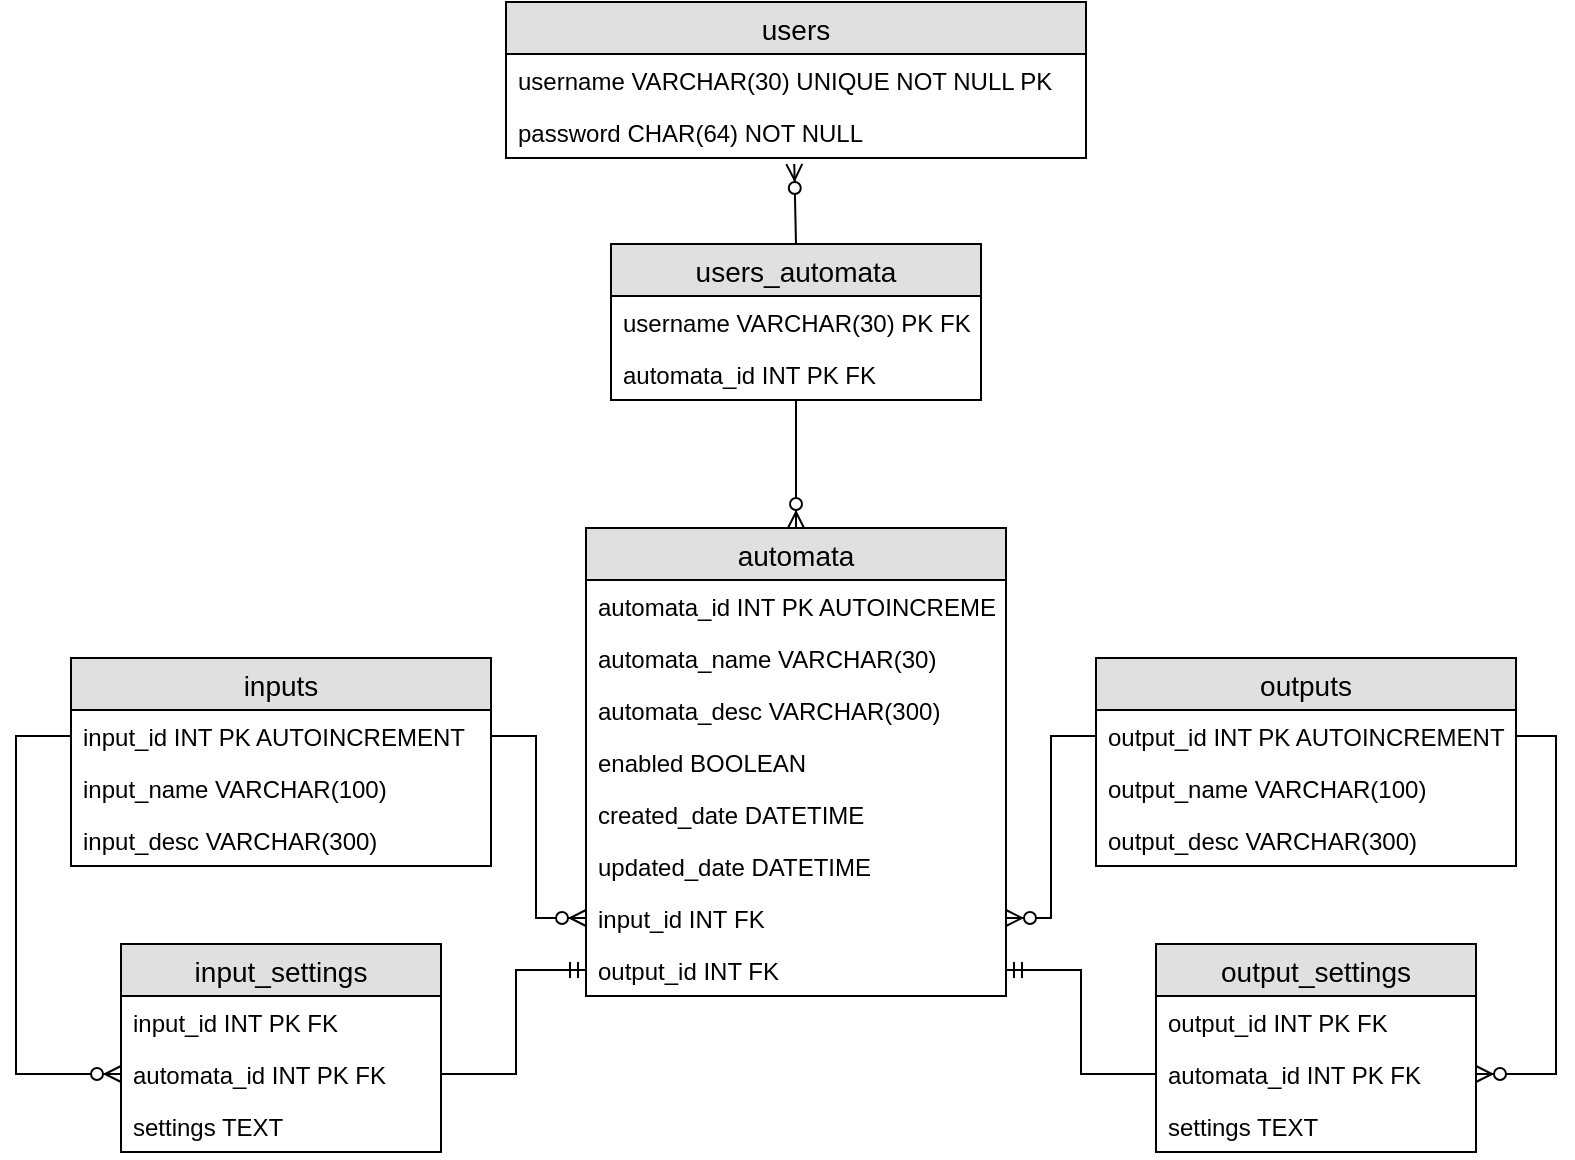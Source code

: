 <mxfile version="10.7.5" type="device"><diagram id="YfpW9o1NooS9sq10jCnv" name="Page-1"><mxGraphModel dx="1058" dy="553" grid="1" gridSize="10" guides="1" tooltips="1" connect="1" arrows="1" fold="1" page="1" pageScale="1" pageWidth="850" pageHeight="1100" math="0" shadow="0"><root><mxCell id="0"/><mxCell id="1" parent="0"/><mxCell id="XT-BzwZhQajzsgBu3vDY-1" value="users" style="swimlane;fontStyle=0;childLayout=stackLayout;horizontal=1;startSize=26;fillColor=#e0e0e0;horizontalStack=0;resizeParent=1;resizeParentMax=0;resizeLast=0;collapsible=1;marginBottom=0;swimlaneFillColor=#ffffff;align=center;fontSize=14;" parent="1" vertex="1"><mxGeometry x="285" y="49" width="290" height="78" as="geometry"/></mxCell><mxCell id="XT-BzwZhQajzsgBu3vDY-2" value="username VARCHAR(30) UNIQUE NOT NULL PK" style="text;strokeColor=none;fillColor=none;spacingLeft=4;spacingRight=4;overflow=hidden;rotatable=0;points=[[0,0.5],[1,0.5]];portConstraint=eastwest;fontSize=12;" parent="XT-BzwZhQajzsgBu3vDY-1" vertex="1"><mxGeometry y="26" width="290" height="26" as="geometry"/></mxCell><mxCell id="XT-BzwZhQajzsgBu3vDY-3" value="password CHAR(64) NOT NULL&#10;" style="text;strokeColor=none;fillColor=none;spacingLeft=4;spacingRight=4;overflow=hidden;rotatable=0;points=[[0,0.5],[1,0.5]];portConstraint=eastwest;fontSize=12;" parent="XT-BzwZhQajzsgBu3vDY-1" vertex="1"><mxGeometry y="52" width="290" height="26" as="geometry"/></mxCell><mxCell id="XT-BzwZhQajzsgBu3vDY-6" style="edgeStyle=orthogonalEdgeStyle;rounded=0;html=1;endArrow=ERzeroToMany;endFill=1;jettySize=auto;orthogonalLoop=1;exitX=0.5;exitY=0;exitDx=0;exitDy=0;entryX=0.497;entryY=1.115;entryDx=0;entryDy=0;entryPerimeter=0;" parent="1" source="XT-BzwZhQajzsgBu3vDY-8" target="XT-BzwZhQajzsgBu3vDY-3" edge="1"><mxGeometry relative="1" as="geometry"><mxPoint x="140" y="309" as="sourcePoint"/><mxPoint x="460" y="150" as="targetPoint"/><Array as="points"><mxPoint x="429" y="170"/></Array></mxGeometry></mxCell><mxCell id="XT-BzwZhQajzsgBu3vDY-7" value="" style="edgeStyle=orthogonalEdgeStyle;rounded=0;html=1;endArrow=ERzeroToMany;endFill=1;jettySize=auto;orthogonalLoop=1;entryX=0.5;entryY=0;exitX=0.5;exitY=1;entryDx=0;entryDy=0;exitDx=0;exitDy=0;" parent="1" source="XT-BzwZhQajzsgBu3vDY-8" target="XT-BzwZhQajzsgBu3vDY-12" edge="1"><mxGeometry relative="1" as="geometry"><Array as="points"><mxPoint x="430" y="300"/><mxPoint x="430" y="300"/></Array></mxGeometry></mxCell><mxCell id="XT-BzwZhQajzsgBu3vDY-8" value="users_automata" style="swimlane;fontStyle=0;childLayout=stackLayout;horizontal=1;startSize=26;fillColor=#e0e0e0;horizontalStack=0;resizeParent=1;resizeParentMax=0;resizeLast=0;collapsible=1;marginBottom=0;swimlaneFillColor=#ffffff;align=center;fontSize=14;" parent="1" vertex="1"><mxGeometry x="337.5" y="170" width="185" height="78" as="geometry"/></mxCell><mxCell id="XT-BzwZhQajzsgBu3vDY-9" value="username VARCHAR(30) PK FK" style="text;strokeColor=none;fillColor=none;spacingLeft=4;spacingRight=4;overflow=hidden;rotatable=0;points=[[0,0.5],[1,0.5]];portConstraint=eastwest;fontSize=12;" parent="XT-BzwZhQajzsgBu3vDY-8" vertex="1"><mxGeometry y="26" width="185" height="26" as="geometry"/></mxCell><mxCell id="XT-BzwZhQajzsgBu3vDY-10" value="automata_id INT PK FK" style="text;strokeColor=none;fillColor=none;spacingLeft=4;spacingRight=4;overflow=hidden;rotatable=0;points=[[0,0.5],[1,0.5]];portConstraint=eastwest;fontSize=12;" parent="XT-BzwZhQajzsgBu3vDY-8" vertex="1"><mxGeometry y="52" width="185" height="26" as="geometry"/></mxCell><mxCell id="XT-BzwZhQajzsgBu3vDY-12" value="automata" style="swimlane;fontStyle=0;childLayout=stackLayout;horizontal=1;startSize=26;fillColor=#e0e0e0;horizontalStack=0;resizeParent=1;resizeParentMax=0;resizeLast=0;collapsible=1;marginBottom=0;swimlaneFillColor=#ffffff;align=center;fontSize=14;" parent="1" vertex="1"><mxGeometry x="325" y="312" width="210" height="234" as="geometry"/></mxCell><mxCell id="XT-BzwZhQajzsgBu3vDY-13" value="automata_id INT PK AUTOINCREMENT" style="text;strokeColor=none;fillColor=none;spacingLeft=4;spacingRight=4;overflow=hidden;rotatable=0;points=[[0,0.5],[1,0.5]];portConstraint=eastwest;fontSize=12;" parent="XT-BzwZhQajzsgBu3vDY-12" vertex="1"><mxGeometry y="26" width="210" height="26" as="geometry"/></mxCell><mxCell id="XT-BzwZhQajzsgBu3vDY-14" value="automata_name VARCHAR(30) " style="text;strokeColor=none;fillColor=none;spacingLeft=4;spacingRight=4;overflow=hidden;rotatable=0;points=[[0,0.5],[1,0.5]];portConstraint=eastwest;fontSize=12;" parent="XT-BzwZhQajzsgBu3vDY-12" vertex="1"><mxGeometry y="52" width="210" height="26" as="geometry"/></mxCell><mxCell id="XT-BzwZhQajzsgBu3vDY-15" value="automata_desc VARCHAR(300)&#10;" style="text;strokeColor=none;fillColor=none;spacingLeft=4;spacingRight=4;overflow=hidden;rotatable=0;points=[[0,0.5],[1,0.5]];portConstraint=eastwest;fontSize=12;" parent="XT-BzwZhQajzsgBu3vDY-12" vertex="1"><mxGeometry y="78" width="210" height="26" as="geometry"/></mxCell><mxCell id="XT-BzwZhQajzsgBu3vDY-16" value="enabled BOOLEAN&#10;" style="text;strokeColor=none;fillColor=none;spacingLeft=4;spacingRight=4;overflow=hidden;rotatable=0;points=[[0,0.5],[1,0.5]];portConstraint=eastwest;fontSize=12;" parent="XT-BzwZhQajzsgBu3vDY-12" vertex="1"><mxGeometry y="104" width="210" height="26" as="geometry"/></mxCell><mxCell id="WNWqsLhHGON81BbW4UY7-2" value="created_date DATETIME&#10;" style="text;strokeColor=none;fillColor=none;spacingLeft=4;spacingRight=4;overflow=hidden;rotatable=0;points=[[0,0.5],[1,0.5]];portConstraint=eastwest;fontSize=12;" parent="XT-BzwZhQajzsgBu3vDY-12" vertex="1"><mxGeometry y="130" width="210" height="26" as="geometry"/></mxCell><mxCell id="WNWqsLhHGON81BbW4UY7-1" value="updated_date DATETIME&#10;" style="text;strokeColor=none;fillColor=none;spacingLeft=4;spacingRight=4;overflow=hidden;rotatable=0;points=[[0,0.5],[1,0.5]];portConstraint=eastwest;fontSize=12;" parent="XT-BzwZhQajzsgBu3vDY-12" vertex="1"><mxGeometry y="156" width="210" height="26" as="geometry"/></mxCell><mxCell id="XT-BzwZhQajzsgBu3vDY-17" value="input_id INT FK&#10;" style="text;strokeColor=none;fillColor=none;spacingLeft=4;spacingRight=4;overflow=hidden;rotatable=0;points=[[0,0.5],[1,0.5]];portConstraint=eastwest;fontSize=12;" parent="XT-BzwZhQajzsgBu3vDY-12" vertex="1"><mxGeometry y="182" width="210" height="26" as="geometry"/></mxCell><mxCell id="XT-BzwZhQajzsgBu3vDY-52" value="output_id INT FK&#10;" style="text;strokeColor=none;fillColor=none;spacingLeft=4;spacingRight=4;overflow=hidden;rotatable=0;points=[[0,0.5],[1,0.5]];portConstraint=eastwest;fontSize=12;" parent="XT-BzwZhQajzsgBu3vDY-12" vertex="1"><mxGeometry y="208" width="210" height="26" as="geometry"/></mxCell><mxCell id="XT-BzwZhQajzsgBu3vDY-24" value="input_settings" style="swimlane;fontStyle=0;childLayout=stackLayout;horizontal=1;startSize=26;fillColor=#e0e0e0;horizontalStack=0;resizeParent=1;resizeParentMax=0;resizeLast=0;collapsible=1;marginBottom=0;swimlaneFillColor=#ffffff;align=center;fontSize=14;" parent="1" vertex="1"><mxGeometry x="92.5" y="520" width="160" height="104" as="geometry"/></mxCell><mxCell id="XT-BzwZhQajzsgBu3vDY-25" value="input_id INT PK FK" style="text;strokeColor=none;fillColor=none;spacingLeft=4;spacingRight=4;overflow=hidden;rotatable=0;points=[[0,0.5],[1,0.5]];portConstraint=eastwest;fontSize=12;" parent="XT-BzwZhQajzsgBu3vDY-24" vertex="1"><mxGeometry y="26" width="160" height="26" as="geometry"/></mxCell><mxCell id="XT-BzwZhQajzsgBu3vDY-26" value="automata_id INT PK FK&#10;" style="text;strokeColor=none;fillColor=none;spacingLeft=4;spacingRight=4;overflow=hidden;rotatable=0;points=[[0,0.5],[1,0.5]];portConstraint=eastwest;fontSize=12;" parent="XT-BzwZhQajzsgBu3vDY-24" vertex="1"><mxGeometry y="52" width="160" height="26" as="geometry"/></mxCell><mxCell id="XT-BzwZhQajzsgBu3vDY-27" value="settings TEXT&#10;" style="text;strokeColor=none;fillColor=none;spacingLeft=4;spacingRight=4;overflow=hidden;rotatable=0;points=[[0,0.5],[1,0.5]];portConstraint=eastwest;fontSize=12;" parent="XT-BzwZhQajzsgBu3vDY-24" vertex="1"><mxGeometry y="78" width="160" height="26" as="geometry"/></mxCell><mxCell id="XT-BzwZhQajzsgBu3vDY-34" style="edgeStyle=orthogonalEdgeStyle;rounded=0;html=1;exitX=0;exitY=0.5;entryX=1;entryY=0.5;endArrow=ERzeroToMany;endFill=1;jettySize=auto;orthogonalLoop=1;entryDx=0;entryDy=0;exitDx=0;exitDy=0;" parent="1" source="XT-BzwZhQajzsgBu3vDY-66" target="XT-BzwZhQajzsgBu3vDY-17" edge="1"><mxGeometry relative="1" as="geometry"/></mxCell><mxCell id="XT-BzwZhQajzsgBu3vDY-53" value="inputs" style="swimlane;fontStyle=0;childLayout=stackLayout;horizontal=1;startSize=26;fillColor=#e0e0e0;horizontalStack=0;resizeParent=1;resizeParentMax=0;resizeLast=0;collapsible=1;marginBottom=0;swimlaneFillColor=#ffffff;align=center;fontSize=14;" parent="1" vertex="1"><mxGeometry x="67.5" y="377" width="210" height="104" as="geometry"/></mxCell><mxCell id="XT-BzwZhQajzsgBu3vDY-54" value="input_id INT PK AUTOINCREMENT" style="text;strokeColor=none;fillColor=none;spacingLeft=4;spacingRight=4;overflow=hidden;rotatable=0;points=[[0,0.5],[1,0.5]];portConstraint=eastwest;fontSize=12;" parent="XT-BzwZhQajzsgBu3vDY-53" vertex="1"><mxGeometry y="26" width="210" height="26" as="geometry"/></mxCell><mxCell id="XT-BzwZhQajzsgBu3vDY-55" value="input_name VARCHAR(100)" style="text;strokeColor=none;fillColor=none;spacingLeft=4;spacingRight=4;overflow=hidden;rotatable=0;points=[[0,0.5],[1,0.5]];portConstraint=eastwest;fontSize=12;" parent="XT-BzwZhQajzsgBu3vDY-53" vertex="1"><mxGeometry y="52" width="210" height="26" as="geometry"/></mxCell><mxCell id="XT-BzwZhQajzsgBu3vDY-56" value="input_desc VARCHAR(300)&#10;" style="text;strokeColor=none;fillColor=none;spacingLeft=4;spacingRight=4;overflow=hidden;rotatable=0;points=[[0,0.5],[1,0.5]];portConstraint=eastwest;fontSize=12;" parent="XT-BzwZhQajzsgBu3vDY-53" vertex="1"><mxGeometry y="78" width="210" height="26" as="geometry"/></mxCell><mxCell id="XT-BzwZhQajzsgBu3vDY-64" style="edgeStyle=orthogonalEdgeStyle;rounded=0;html=1;endArrow=ERzeroToMany;endFill=1;jettySize=auto;orthogonalLoop=1;exitX=1;exitY=0.5;exitDx=0;exitDy=0;entryX=0;entryY=0.5;entryDx=0;entryDy=0;" parent="1" source="XT-BzwZhQajzsgBu3vDY-54" target="XT-BzwZhQajzsgBu3vDY-17" edge="1"><mxGeometry relative="1" as="geometry"><mxPoint x="190" y="729" as="targetPoint"/><Array as="points"><mxPoint x="300" y="416"/><mxPoint x="300" y="507"/></Array><mxPoint x="-70" y="499" as="sourcePoint"/></mxGeometry></mxCell><mxCell id="XT-BzwZhQajzsgBu3vDY-65" value="outputs" style="swimlane;fontStyle=0;childLayout=stackLayout;horizontal=1;startSize=26;fillColor=#e0e0e0;horizontalStack=0;resizeParent=1;resizeParentMax=0;resizeLast=0;collapsible=1;marginBottom=0;swimlaneFillColor=#ffffff;align=center;fontSize=14;" parent="1" vertex="1"><mxGeometry x="580" y="377" width="210" height="104" as="geometry"/></mxCell><mxCell id="XT-BzwZhQajzsgBu3vDY-66" value="output_id INT PK AUTOINCREMENT" style="text;strokeColor=none;fillColor=none;spacingLeft=4;spacingRight=4;overflow=hidden;rotatable=0;points=[[0,0.5],[1,0.5]];portConstraint=eastwest;fontSize=12;" parent="XT-BzwZhQajzsgBu3vDY-65" vertex="1"><mxGeometry y="26" width="210" height="26" as="geometry"/></mxCell><mxCell id="XT-BzwZhQajzsgBu3vDY-67" value="output_name VARCHAR(100)" style="text;strokeColor=none;fillColor=none;spacingLeft=4;spacingRight=4;overflow=hidden;rotatable=0;points=[[0,0.5],[1,0.5]];portConstraint=eastwest;fontSize=12;" parent="XT-BzwZhQajzsgBu3vDY-65" vertex="1"><mxGeometry y="52" width="210" height="26" as="geometry"/></mxCell><mxCell id="XT-BzwZhQajzsgBu3vDY-68" value="output_desc VARCHAR(300)&#10;" style="text;strokeColor=none;fillColor=none;spacingLeft=4;spacingRight=4;overflow=hidden;rotatable=0;points=[[0,0.5],[1,0.5]];portConstraint=eastwest;fontSize=12;" parent="XT-BzwZhQajzsgBu3vDY-65" vertex="1"><mxGeometry y="78" width="210" height="26" as="geometry"/></mxCell><mxCell id="XT-BzwZhQajzsgBu3vDY-72" style="edgeStyle=orthogonalEdgeStyle;rounded=0;html=1;endArrow=ERzeroToMany;endFill=1;jettySize=auto;orthogonalLoop=1;entryX=0;entryY=0.5;entryDx=0;entryDy=0;exitX=0;exitY=0.5;exitDx=0;exitDy=0;" parent="1" source="XT-BzwZhQajzsgBu3vDY-54" target="XT-BzwZhQajzsgBu3vDY-26" edge="1"><mxGeometry relative="1" as="geometry"><mxPoint x="335" y="465" as="targetPoint"/><Array as="points"><mxPoint x="40" y="416"/><mxPoint x="40" y="585"/></Array><mxPoint x="-190" y="769" as="sourcePoint"/></mxGeometry></mxCell><mxCell id="XT-BzwZhQajzsgBu3vDY-74" value="output_settings" style="swimlane;fontStyle=0;childLayout=stackLayout;horizontal=1;startSize=26;fillColor=#e0e0e0;horizontalStack=0;resizeParent=1;resizeParentMax=0;resizeLast=0;collapsible=1;marginBottom=0;swimlaneFillColor=#ffffff;align=center;fontSize=14;" parent="1" vertex="1"><mxGeometry x="610" y="520" width="160" height="104" as="geometry"/></mxCell><mxCell id="XT-BzwZhQajzsgBu3vDY-75" value="output_id INT PK FK" style="text;strokeColor=none;fillColor=none;spacingLeft=4;spacingRight=4;overflow=hidden;rotatable=0;points=[[0,0.5],[1,0.5]];portConstraint=eastwest;fontSize=12;" parent="XT-BzwZhQajzsgBu3vDY-74" vertex="1"><mxGeometry y="26" width="160" height="26" as="geometry"/></mxCell><mxCell id="XT-BzwZhQajzsgBu3vDY-76" value="automata_id INT PK FK&#10;" style="text;strokeColor=none;fillColor=none;spacingLeft=4;spacingRight=4;overflow=hidden;rotatable=0;points=[[0,0.5],[1,0.5]];portConstraint=eastwest;fontSize=12;" parent="XT-BzwZhQajzsgBu3vDY-74" vertex="1"><mxGeometry y="52" width="160" height="26" as="geometry"/></mxCell><mxCell id="XT-BzwZhQajzsgBu3vDY-77" value="settings TEXT&#10;" style="text;strokeColor=none;fillColor=none;spacingLeft=4;spacingRight=4;overflow=hidden;rotatable=0;points=[[0,0.5],[1,0.5]];portConstraint=eastwest;fontSize=12;" parent="XT-BzwZhQajzsgBu3vDY-74" vertex="1"><mxGeometry y="78" width="160" height="26" as="geometry"/></mxCell><mxCell id="XT-BzwZhQajzsgBu3vDY-79" style="edgeStyle=orthogonalEdgeStyle;rounded=0;html=1;endArrow=ERzeroToMany;endFill=1;jettySize=auto;orthogonalLoop=1;exitX=1;exitY=0.5;exitDx=0;exitDy=0;entryX=1;entryY=0.5;entryDx=0;entryDy=0;" parent="1" source="XT-BzwZhQajzsgBu3vDY-66" target="XT-BzwZhQajzsgBu3vDY-76" edge="1"><mxGeometry relative="1" as="geometry"><mxPoint x="874" y="439" as="sourcePoint"/><mxPoint x="770" y="546" as="targetPoint"/><Array as="points"><mxPoint x="810" y="416"/><mxPoint x="810" y="585"/></Array></mxGeometry></mxCell><mxCell id="XT-BzwZhQajzsgBu3vDY-80" value="" style="edgeStyle=orthogonalEdgeStyle;fontSize=12;html=1;endArrow=ERmandOne;entryX=0;entryY=0.5;entryDx=0;entryDy=0;elbow=vertical;rounded=0;exitX=1;exitY=0.5;exitDx=0;exitDy=0;" parent="1" source="XT-BzwZhQajzsgBu3vDY-26" target="XT-BzwZhQajzsgBu3vDY-52" edge="1"><mxGeometry width="100" height="100" relative="1" as="geometry"><mxPoint x="290" y="580" as="sourcePoint"/><mxPoint x="270" y="589" as="targetPoint"/><Array as="points"><mxPoint x="290" y="585"/><mxPoint x="290" y="533"/></Array></mxGeometry></mxCell><mxCell id="XT-BzwZhQajzsgBu3vDY-81" value="" style="edgeStyle=orthogonalEdgeStyle;fontSize=12;html=1;endArrow=ERmandOne;entryX=1;entryY=0.5;entryDx=0;entryDy=0;rounded=0;" parent="1" source="XT-BzwZhQajzsgBu3vDY-76" target="XT-BzwZhQajzsgBu3vDY-52" edge="1"><mxGeometry width="100" height="100" relative="1" as="geometry"><mxPoint x="325" y="598" as="sourcePoint"/><mxPoint x="540" y="529" as="targetPoint"/></mxGeometry></mxCell></root></mxGraphModel></diagram></mxfile>